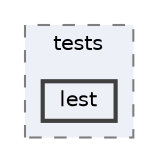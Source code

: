 digraph "C:/Users/HP/Documents/GitHub/Minero-Game/Classes/lib/mINI-master/tests/lest"
{
 // LATEX_PDF_SIZE
  bgcolor="transparent";
  edge [fontname=Helvetica,fontsize=10,labelfontname=Helvetica,labelfontsize=10];
  node [fontname=Helvetica,fontsize=10,shape=box,height=0.2,width=0.4];
  compound=true
  subgraph clusterdir_981ba9c0148ed2985eb2d73d042578ed {
    graph [ bgcolor="#edf0f7", pencolor="grey50", label="tests", fontname=Helvetica,fontsize=10 style="filled,dashed", URL="dir_981ba9c0148ed2985eb2d73d042578ed.html",tooltip=""]
  dir_a9fdbb1f26d6f7b11d8355e598cf020c [label="lest", fillcolor="#edf0f7", color="grey25", style="filled,bold", URL="dir_a9fdbb1f26d6f7b11d8355e598cf020c.html",tooltip=""];
  }
}
